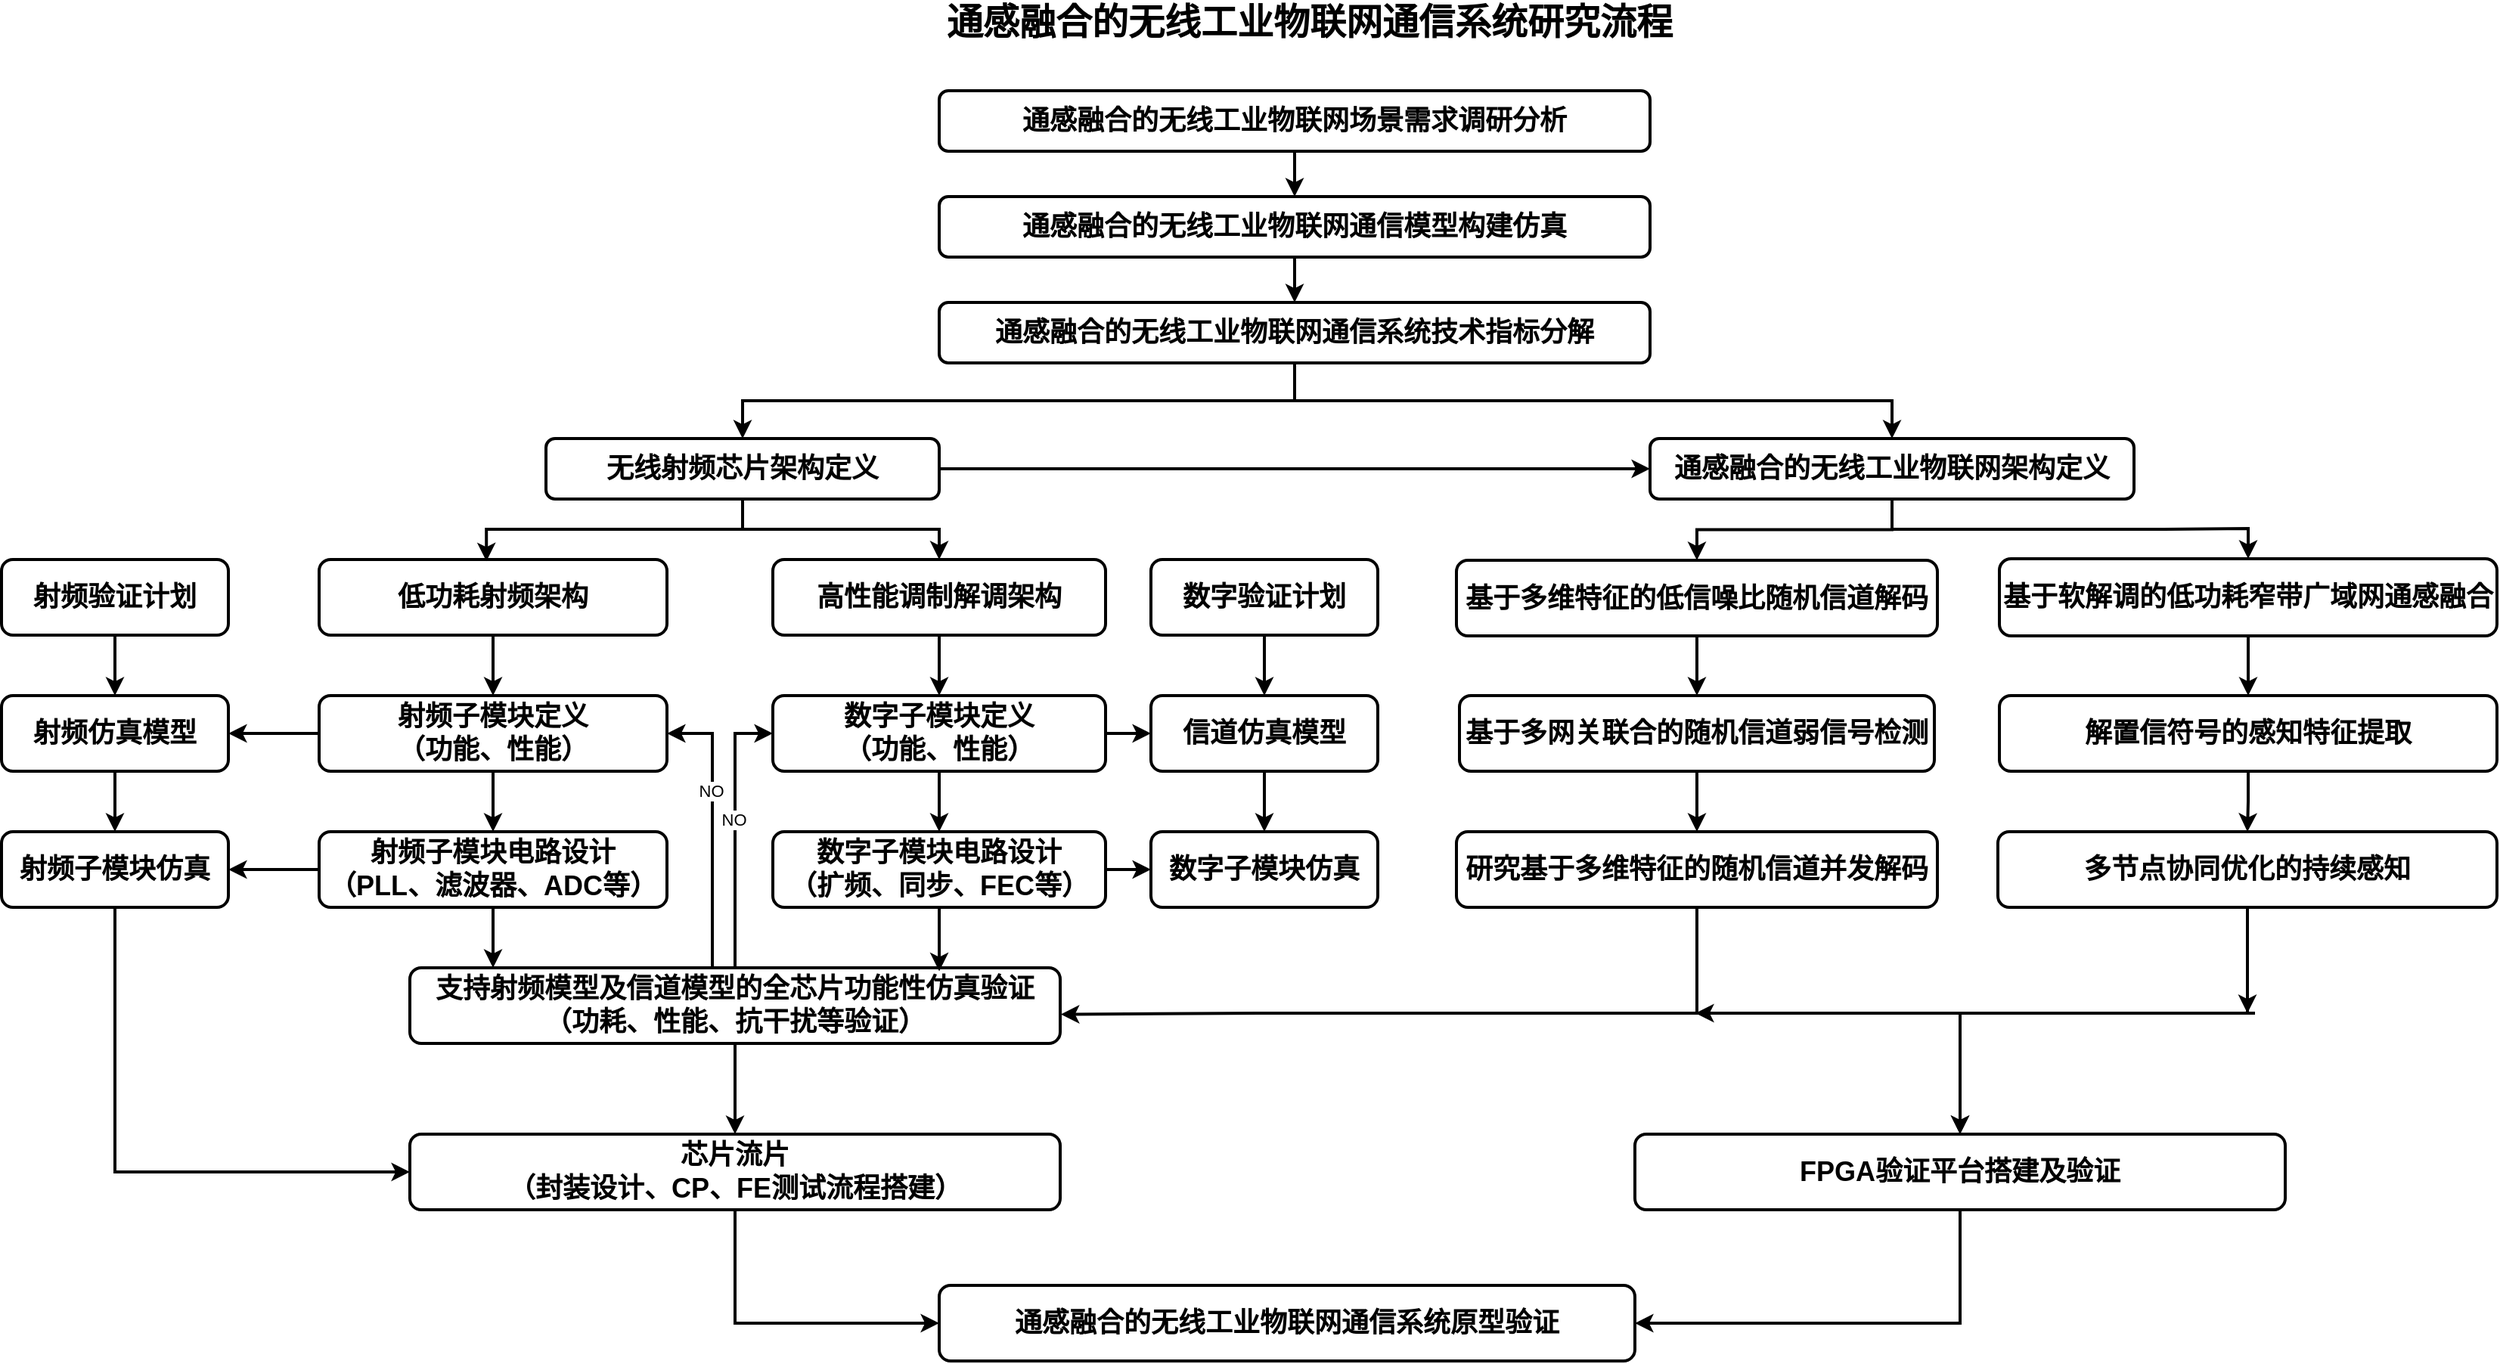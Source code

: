 <mxfile version="22.1.16" type="github">
  <diagram id="C5RBs43oDa-KdzZeNtuy" name="Page-1">
    <mxGraphModel dx="3539" dy="1475" grid="1" gridSize="10" guides="1" tooltips="1" connect="1" arrows="1" fold="1" page="1" pageScale="1" pageWidth="827" pageHeight="1169" math="0" shadow="0">
      <root>
        <mxCell id="WIyWlLk6GJQsqaUBKTNV-0" />
        <mxCell id="WIyWlLk6GJQsqaUBKTNV-1" parent="WIyWlLk6GJQsqaUBKTNV-0" />
        <mxCell id="SFaErarIXhBfq0dMLl3y-4" style="edgeStyle=orthogonalEdgeStyle;rounded=0;orthogonalLoop=1;jettySize=auto;html=1;entryX=0.5;entryY=0;entryDx=0;entryDy=0;strokeWidth=2;" edge="1" parent="WIyWlLk6GJQsqaUBKTNV-1" source="WIyWlLk6GJQsqaUBKTNV-3" target="SFaErarIXhBfq0dMLl3y-3">
          <mxGeometry relative="1" as="geometry" />
        </mxCell>
        <mxCell id="WIyWlLk6GJQsqaUBKTNV-3" value="&lt;b style=&quot;border-color: var(--border-color);&quot;&gt;&lt;font style=&quot;border-color: var(--border-color); font-size: 18px;&quot;&gt;通感融合的无线工业物联网场景需求调研分析&lt;/font&gt;&lt;/b&gt;" style="rounded=1;whiteSpace=wrap;html=1;fontSize=12;glass=0;strokeWidth=2;shadow=0;" parent="WIyWlLk6GJQsqaUBKTNV-1" vertex="1">
          <mxGeometry x="60" y="80" width="470" height="40" as="geometry" />
        </mxCell>
        <mxCell id="SFaErarIXhBfq0dMLl3y-0" value="&lt;b&gt;&lt;font style=&quot;font-size: 24px;&quot;&gt;通感融合的无线工业物联网通信系统研究流程&lt;/font&gt;&lt;/b&gt;" style="text;strokeColor=none;align=center;fillColor=none;html=1;verticalAlign=middle;whiteSpace=wrap;rounded=0;" vertex="1" parent="WIyWlLk6GJQsqaUBKTNV-1">
          <mxGeometry x="60" y="20" width="490" height="30" as="geometry" />
        </mxCell>
        <mxCell id="SFaErarIXhBfq0dMLl3y-6" style="edgeStyle=orthogonalEdgeStyle;rounded=0;orthogonalLoop=1;jettySize=auto;html=1;entryX=0.5;entryY=0;entryDx=0;entryDy=0;strokeWidth=2;" edge="1" parent="WIyWlLk6GJQsqaUBKTNV-1" source="SFaErarIXhBfq0dMLl3y-3" target="SFaErarIXhBfq0dMLl3y-5">
          <mxGeometry relative="1" as="geometry" />
        </mxCell>
        <mxCell id="SFaErarIXhBfq0dMLl3y-3" value="&lt;b style=&quot;border-color: var(--border-color);&quot;&gt;&lt;font style=&quot;border-color: var(--border-color); font-size: 18px;&quot;&gt;通感融合的无线工业物联网通信模型构建仿真&lt;/font&gt;&lt;/b&gt;" style="rounded=1;whiteSpace=wrap;html=1;fontSize=12;glass=0;strokeWidth=2;shadow=0;" vertex="1" parent="WIyWlLk6GJQsqaUBKTNV-1">
          <mxGeometry x="60" y="150" width="470" height="40" as="geometry" />
        </mxCell>
        <mxCell id="SFaErarIXhBfq0dMLl3y-9" style="edgeStyle=orthogonalEdgeStyle;rounded=0;orthogonalLoop=1;jettySize=auto;html=1;entryX=0.5;entryY=0;entryDx=0;entryDy=0;strokeWidth=2;" edge="1" parent="WIyWlLk6GJQsqaUBKTNV-1" source="SFaErarIXhBfq0dMLl3y-5" target="SFaErarIXhBfq0dMLl3y-7">
          <mxGeometry relative="1" as="geometry" />
        </mxCell>
        <mxCell id="SFaErarIXhBfq0dMLl3y-32" style="edgeStyle=orthogonalEdgeStyle;rounded=0;orthogonalLoop=1;jettySize=auto;html=1;strokeWidth=2;" edge="1" parent="WIyWlLk6GJQsqaUBKTNV-1" source="SFaErarIXhBfq0dMLl3y-5" target="SFaErarIXhBfq0dMLl3y-8">
          <mxGeometry relative="1" as="geometry" />
        </mxCell>
        <mxCell id="SFaErarIXhBfq0dMLl3y-5" value="&lt;b style=&quot;border-color: var(--border-color);&quot;&gt;&lt;font style=&quot;border-color: var(--border-color); font-size: 18px;&quot;&gt;通感融合的无线工业物联网通信系统技术指标分解&lt;/font&gt;&lt;/b&gt;" style="rounded=1;whiteSpace=wrap;html=1;fontSize=12;glass=0;strokeWidth=2;shadow=0;" vertex="1" parent="WIyWlLk6GJQsqaUBKTNV-1">
          <mxGeometry x="60" y="220" width="470" height="40" as="geometry" />
        </mxCell>
        <mxCell id="SFaErarIXhBfq0dMLl3y-11" style="edgeStyle=orthogonalEdgeStyle;rounded=0;orthogonalLoop=1;jettySize=auto;html=1;entryX=0;entryY=0.5;entryDx=0;entryDy=0;strokeWidth=2;" edge="1" parent="WIyWlLk6GJQsqaUBKTNV-1" source="SFaErarIXhBfq0dMLl3y-7" target="SFaErarIXhBfq0dMLl3y-8">
          <mxGeometry relative="1" as="geometry" />
        </mxCell>
        <mxCell id="SFaErarIXhBfq0dMLl3y-18" style="edgeStyle=orthogonalEdgeStyle;rounded=0;orthogonalLoop=1;jettySize=auto;html=1;entryX=0.5;entryY=0;entryDx=0;entryDy=0;strokeWidth=2;" edge="1" parent="WIyWlLk6GJQsqaUBKTNV-1" source="SFaErarIXhBfq0dMLl3y-7" target="SFaErarIXhBfq0dMLl3y-13">
          <mxGeometry relative="1" as="geometry" />
        </mxCell>
        <mxCell id="SFaErarIXhBfq0dMLl3y-7" value="&lt;b style=&quot;border-color: var(--border-color);&quot;&gt;&lt;font style=&quot;border-color: var(--border-color); font-size: 18px;&quot;&gt;无线射频芯片架构定义&lt;/font&gt;&lt;/b&gt;" style="rounded=1;whiteSpace=wrap;html=1;fontSize=12;glass=0;strokeWidth=2;shadow=0;" vertex="1" parent="WIyWlLk6GJQsqaUBKTNV-1">
          <mxGeometry x="-200" y="310" width="260" height="40" as="geometry" />
        </mxCell>
        <mxCell id="SFaErarIXhBfq0dMLl3y-64" style="edgeStyle=orthogonalEdgeStyle;rounded=0;orthogonalLoop=1;jettySize=auto;html=1;entryX=0.5;entryY=0;entryDx=0;entryDy=0;strokeWidth=2;" edge="1" parent="WIyWlLk6GJQsqaUBKTNV-1" source="SFaErarIXhBfq0dMLl3y-8" target="SFaErarIXhBfq0dMLl3y-58">
          <mxGeometry relative="1" as="geometry" />
        </mxCell>
        <mxCell id="SFaErarIXhBfq0dMLl3y-8" value="&lt;b style=&quot;border-color: var(--border-color);&quot;&gt;&lt;font style=&quot;border-color: var(--border-color); font-size: 18px;&quot;&gt;通感融合的无线工业物联网架构定义&lt;/font&gt;&lt;/b&gt;" style="rounded=1;whiteSpace=wrap;html=1;fontSize=12;glass=0;strokeWidth=2;shadow=0;" vertex="1" parent="WIyWlLk6GJQsqaUBKTNV-1">
          <mxGeometry x="530" y="310" width="320" height="40" as="geometry" />
        </mxCell>
        <mxCell id="SFaErarIXhBfq0dMLl3y-19" style="edgeStyle=orthogonalEdgeStyle;rounded=0;orthogonalLoop=1;jettySize=auto;html=1;entryX=0.5;entryY=0;entryDx=0;entryDy=0;strokeWidth=2;" edge="1" parent="WIyWlLk6GJQsqaUBKTNV-1" source="SFaErarIXhBfq0dMLl3y-12" target="SFaErarIXhBfq0dMLl3y-14">
          <mxGeometry relative="1" as="geometry" />
        </mxCell>
        <mxCell id="SFaErarIXhBfq0dMLl3y-12" value="&lt;b style=&quot;border-color: var(--border-color);&quot;&gt;&lt;font style=&quot;border-color: var(--border-color); font-size: 18px;&quot;&gt;低功耗射频架构&lt;/font&gt;&lt;/b&gt;" style="rounded=1;whiteSpace=wrap;html=1;fontSize=12;glass=0;strokeWidth=2;shadow=0;" vertex="1" parent="WIyWlLk6GJQsqaUBKTNV-1">
          <mxGeometry x="-350" y="390" width="230" height="50" as="geometry" />
        </mxCell>
        <mxCell id="SFaErarIXhBfq0dMLl3y-48" style="edgeStyle=orthogonalEdgeStyle;rounded=0;orthogonalLoop=1;jettySize=auto;html=1;strokeWidth=2;" edge="1" parent="WIyWlLk6GJQsqaUBKTNV-1" source="SFaErarIXhBfq0dMLl3y-13" target="SFaErarIXhBfq0dMLl3y-21">
          <mxGeometry relative="1" as="geometry" />
        </mxCell>
        <mxCell id="SFaErarIXhBfq0dMLl3y-13" value="&lt;b style=&quot;border-color: var(--border-color);&quot;&gt;&lt;font style=&quot;border-color: var(--border-color); font-size: 18px;&quot;&gt;高性能调制解调架构&lt;/font&gt;&lt;/b&gt;" style="rounded=1;whiteSpace=wrap;html=1;fontSize=12;glass=0;strokeWidth=2;shadow=0;" vertex="1" parent="WIyWlLk6GJQsqaUBKTNV-1">
          <mxGeometry x="-50" y="390" width="220" height="50" as="geometry" />
        </mxCell>
        <mxCell id="SFaErarIXhBfq0dMLl3y-20" style="edgeStyle=orthogonalEdgeStyle;rounded=0;orthogonalLoop=1;jettySize=auto;html=1;entryX=0.5;entryY=0;entryDx=0;entryDy=0;strokeWidth=2;" edge="1" parent="WIyWlLk6GJQsqaUBKTNV-1" source="SFaErarIXhBfq0dMLl3y-14" target="SFaErarIXhBfq0dMLl3y-15">
          <mxGeometry relative="1" as="geometry" />
        </mxCell>
        <mxCell id="SFaErarIXhBfq0dMLl3y-36" style="edgeStyle=orthogonalEdgeStyle;rounded=0;orthogonalLoop=1;jettySize=auto;html=1;exitX=0;exitY=0.5;exitDx=0;exitDy=0;entryX=1;entryY=0.5;entryDx=0;entryDy=0;strokeWidth=2;" edge="1" parent="WIyWlLk6GJQsqaUBKTNV-1" source="SFaErarIXhBfq0dMLl3y-14" target="SFaErarIXhBfq0dMLl3y-27">
          <mxGeometry relative="1" as="geometry" />
        </mxCell>
        <mxCell id="SFaErarIXhBfq0dMLl3y-14" value="&lt;b style=&quot;border-color: var(--border-color);&quot;&gt;&lt;font style=&quot;border-color: var(--border-color); font-size: 18px;&quot;&gt;射频子模块定义&lt;br&gt;（功能、性能）&lt;br&gt;&lt;/font&gt;&lt;/b&gt;" style="rounded=1;whiteSpace=wrap;html=1;fontSize=12;glass=0;strokeWidth=2;shadow=0;" vertex="1" parent="WIyWlLk6GJQsqaUBKTNV-1">
          <mxGeometry x="-350" y="480" width="230" height="50" as="geometry" />
        </mxCell>
        <mxCell id="SFaErarIXhBfq0dMLl3y-37" style="edgeStyle=orthogonalEdgeStyle;rounded=0;orthogonalLoop=1;jettySize=auto;html=1;exitX=0;exitY=0.5;exitDx=0;exitDy=0;strokeWidth=2;" edge="1" parent="WIyWlLk6GJQsqaUBKTNV-1" source="SFaErarIXhBfq0dMLl3y-15" target="SFaErarIXhBfq0dMLl3y-26">
          <mxGeometry relative="1" as="geometry" />
        </mxCell>
        <mxCell id="SFaErarIXhBfq0dMLl3y-38" style="edgeStyle=orthogonalEdgeStyle;rounded=0;orthogonalLoop=1;jettySize=auto;html=1;strokeWidth=2;" edge="1" parent="WIyWlLk6GJQsqaUBKTNV-1" source="SFaErarIXhBfq0dMLl3y-15" target="SFaErarIXhBfq0dMLl3y-23">
          <mxGeometry relative="1" as="geometry">
            <Array as="points">
              <mxPoint x="-235" y="660" />
              <mxPoint x="-235" y="660" />
            </Array>
          </mxGeometry>
        </mxCell>
        <mxCell id="SFaErarIXhBfq0dMLl3y-15" value="&lt;b style=&quot;border-color: var(--border-color);&quot;&gt;&lt;font style=&quot;border-color: var(--border-color); font-size: 18px;&quot;&gt;射频子模块电路设计&lt;br&gt;（PLL、滤波器、ADC等）&lt;br&gt;&lt;/font&gt;&lt;/b&gt;" style="rounded=1;whiteSpace=wrap;html=1;fontSize=12;glass=0;strokeWidth=2;shadow=0;" vertex="1" parent="WIyWlLk6GJQsqaUBKTNV-1">
          <mxGeometry x="-350" y="570" width="230" height="50" as="geometry" />
        </mxCell>
        <mxCell id="SFaErarIXhBfq0dMLl3y-17" style="edgeStyle=orthogonalEdgeStyle;rounded=0;orthogonalLoop=1;jettySize=auto;html=1;entryX=0.481;entryY=0.023;entryDx=0;entryDy=0;entryPerimeter=0;strokeWidth=2;" edge="1" parent="WIyWlLk6GJQsqaUBKTNV-1" source="SFaErarIXhBfq0dMLl3y-7" target="SFaErarIXhBfq0dMLl3y-12">
          <mxGeometry relative="1" as="geometry" />
        </mxCell>
        <mxCell id="SFaErarIXhBfq0dMLl3y-54" style="edgeStyle=orthogonalEdgeStyle;rounded=0;orthogonalLoop=1;jettySize=auto;html=1;exitX=1;exitY=0.5;exitDx=0;exitDy=0;entryX=0;entryY=0.5;entryDx=0;entryDy=0;strokeWidth=2;" edge="1" parent="WIyWlLk6GJQsqaUBKTNV-1" source="SFaErarIXhBfq0dMLl3y-21" target="SFaErarIXhBfq0dMLl3y-30">
          <mxGeometry relative="1" as="geometry" />
        </mxCell>
        <mxCell id="SFaErarIXhBfq0dMLl3y-21" value="&lt;b style=&quot;border-color: var(--border-color);&quot;&gt;&lt;font style=&quot;border-color: var(--border-color); font-size: 18px;&quot;&gt;数字子模块定义&lt;br style=&quot;border-color: var(--border-color);&quot;&gt;（功能、性能）&lt;/font&gt;&lt;/b&gt;" style="rounded=1;whiteSpace=wrap;html=1;fontSize=12;glass=0;strokeWidth=2;shadow=0;" vertex="1" parent="WIyWlLk6GJQsqaUBKTNV-1">
          <mxGeometry x="-50" y="480" width="220" height="50" as="geometry" />
        </mxCell>
        <mxCell id="SFaErarIXhBfq0dMLl3y-55" style="edgeStyle=orthogonalEdgeStyle;rounded=0;orthogonalLoop=1;jettySize=auto;html=1;exitX=1;exitY=0.5;exitDx=0;exitDy=0;entryX=0;entryY=0.5;entryDx=0;entryDy=0;strokeWidth=2;" edge="1" parent="WIyWlLk6GJQsqaUBKTNV-1" source="SFaErarIXhBfq0dMLl3y-22" target="SFaErarIXhBfq0dMLl3y-29">
          <mxGeometry relative="1" as="geometry" />
        </mxCell>
        <mxCell id="SFaErarIXhBfq0dMLl3y-22" value="&lt;b style=&quot;border-color: var(--border-color);&quot;&gt;&lt;font style=&quot;border-color: var(--border-color); font-size: 18px;&quot;&gt;数字子模块电路设计&lt;br&gt;（扩频、同步、FEC等）&lt;br&gt;&lt;/font&gt;&lt;/b&gt;" style="rounded=1;whiteSpace=wrap;html=1;fontSize=12;glass=0;strokeWidth=2;shadow=0;" vertex="1" parent="WIyWlLk6GJQsqaUBKTNV-1">
          <mxGeometry x="-50" y="570" width="220" height="50" as="geometry" />
        </mxCell>
        <mxCell id="SFaErarIXhBfq0dMLl3y-40" style="edgeStyle=orthogonalEdgeStyle;rounded=0;orthogonalLoop=1;jettySize=auto;html=1;entryX=1;entryY=0.5;entryDx=0;entryDy=0;strokeWidth=2;" edge="1" parent="WIyWlLk6GJQsqaUBKTNV-1" source="SFaErarIXhBfq0dMLl3y-23" target="SFaErarIXhBfq0dMLl3y-14">
          <mxGeometry relative="1" as="geometry">
            <Array as="points">
              <mxPoint x="-90" y="505" />
            </Array>
          </mxGeometry>
        </mxCell>
        <mxCell id="SFaErarIXhBfq0dMLl3y-44" value="NO" style="edgeLabel;html=1;align=center;verticalAlign=middle;resizable=0;points=[];" vertex="1" connectable="0" parent="SFaErarIXhBfq0dMLl3y-40">
          <mxGeometry x="0.267" y="1" relative="1" as="geometry">
            <mxPoint as="offset" />
          </mxGeometry>
        </mxCell>
        <mxCell id="SFaErarIXhBfq0dMLl3y-43" style="edgeStyle=orthogonalEdgeStyle;rounded=0;orthogonalLoop=1;jettySize=auto;html=1;entryX=0;entryY=0.5;entryDx=0;entryDy=0;strokeWidth=2;" edge="1" parent="WIyWlLk6GJQsqaUBKTNV-1" source="SFaErarIXhBfq0dMLl3y-23" target="SFaErarIXhBfq0dMLl3y-21">
          <mxGeometry relative="1" as="geometry" />
        </mxCell>
        <mxCell id="SFaErarIXhBfq0dMLl3y-45" value="NO" style="edgeLabel;html=1;align=center;verticalAlign=middle;resizable=0;points=[];" vertex="1" connectable="0" parent="SFaErarIXhBfq0dMLl3y-43">
          <mxGeometry x="0.092" y="1" relative="1" as="geometry">
            <mxPoint as="offset" />
          </mxGeometry>
        </mxCell>
        <mxCell id="SFaErarIXhBfq0dMLl3y-46" style="edgeStyle=orthogonalEdgeStyle;rounded=0;orthogonalLoop=1;jettySize=auto;html=1;entryX=0.5;entryY=0;entryDx=0;entryDy=0;strokeWidth=2;" edge="1" parent="WIyWlLk6GJQsqaUBKTNV-1" source="SFaErarIXhBfq0dMLl3y-23" target="SFaErarIXhBfq0dMLl3y-24">
          <mxGeometry relative="1" as="geometry" />
        </mxCell>
        <mxCell id="SFaErarIXhBfq0dMLl3y-23" value="&lt;b style=&quot;border-color: var(--border-color);&quot;&gt;&lt;font style=&quot;border-color: var(--border-color); font-size: 18px;&quot;&gt;支持射频模型及信道模型的全芯片功能性仿真验证&lt;br&gt;（功耗、性能、抗干扰等验证）&lt;br&gt;&lt;/font&gt;&lt;/b&gt;" style="rounded=1;whiteSpace=wrap;html=1;fontSize=12;glass=0;strokeWidth=2;shadow=0;" vertex="1" parent="WIyWlLk6GJQsqaUBKTNV-1">
          <mxGeometry x="-290" y="660" width="430" height="50" as="geometry" />
        </mxCell>
        <mxCell id="SFaErarIXhBfq0dMLl3y-47" style="edgeStyle=orthogonalEdgeStyle;rounded=0;orthogonalLoop=1;jettySize=auto;html=1;exitX=0.5;exitY=1;exitDx=0;exitDy=0;entryX=0;entryY=0.5;entryDx=0;entryDy=0;strokeWidth=2;" edge="1" parent="WIyWlLk6GJQsqaUBKTNV-1" source="SFaErarIXhBfq0dMLl3y-24" target="SFaErarIXhBfq0dMLl3y-25">
          <mxGeometry relative="1" as="geometry" />
        </mxCell>
        <mxCell id="SFaErarIXhBfq0dMLl3y-24" value="&lt;b style=&quot;border-color: var(--border-color);&quot;&gt;&lt;font style=&quot;border-color: var(--border-color); font-size: 18px;&quot;&gt;芯片流片&lt;br&gt;（封装设计、CP、FE测试流程搭建）&lt;br&gt;&lt;/font&gt;&lt;/b&gt;" style="rounded=1;whiteSpace=wrap;html=1;fontSize=12;glass=0;strokeWidth=2;shadow=0;" vertex="1" parent="WIyWlLk6GJQsqaUBKTNV-1">
          <mxGeometry x="-290" y="770" width="430" height="50" as="geometry" />
        </mxCell>
        <mxCell id="SFaErarIXhBfq0dMLl3y-25" value="&lt;b style=&quot;border-color: var(--border-color);&quot;&gt;&lt;font style=&quot;border-color: var(--border-color); font-size: 18px;&quot;&gt;&lt;b style=&quot;border-color: var(--border-color); font-size: 12px;&quot;&gt;&lt;font style=&quot;border-color: var(--border-color); font-size: 18px;&quot;&gt;通感融合的无线工业物联网通信系统原型验证&lt;/font&gt;&lt;/b&gt;&lt;br&gt;&lt;/font&gt;&lt;/b&gt;" style="rounded=1;whiteSpace=wrap;html=1;fontSize=12;glass=0;strokeWidth=2;shadow=0;" vertex="1" parent="WIyWlLk6GJQsqaUBKTNV-1">
          <mxGeometry x="60" y="870" width="460" height="50" as="geometry" />
        </mxCell>
        <mxCell id="SFaErarIXhBfq0dMLl3y-35" style="edgeStyle=orthogonalEdgeStyle;rounded=0;orthogonalLoop=1;jettySize=auto;html=1;exitX=0.5;exitY=1;exitDx=0;exitDy=0;entryX=0;entryY=0.5;entryDx=0;entryDy=0;strokeWidth=2;" edge="1" parent="WIyWlLk6GJQsqaUBKTNV-1" source="SFaErarIXhBfq0dMLl3y-26" target="SFaErarIXhBfq0dMLl3y-24">
          <mxGeometry relative="1" as="geometry" />
        </mxCell>
        <mxCell id="SFaErarIXhBfq0dMLl3y-26" value="&lt;b style=&quot;border-color: var(--border-color);&quot;&gt;&lt;font style=&quot;border-color: var(--border-color); font-size: 18px;&quot;&gt;射频子模块仿真&lt;br&gt;&lt;/font&gt;&lt;/b&gt;" style="rounded=1;whiteSpace=wrap;html=1;fontSize=12;glass=0;strokeWidth=2;shadow=0;" vertex="1" parent="WIyWlLk6GJQsqaUBKTNV-1">
          <mxGeometry x="-560" y="570" width="150" height="50" as="geometry" />
        </mxCell>
        <mxCell id="SFaErarIXhBfq0dMLl3y-34" style="edgeStyle=orthogonalEdgeStyle;rounded=0;orthogonalLoop=1;jettySize=auto;html=1;exitX=0.5;exitY=1;exitDx=0;exitDy=0;strokeWidth=2;" edge="1" parent="WIyWlLk6GJQsqaUBKTNV-1" source="SFaErarIXhBfq0dMLl3y-27" target="SFaErarIXhBfq0dMLl3y-26">
          <mxGeometry relative="1" as="geometry" />
        </mxCell>
        <mxCell id="SFaErarIXhBfq0dMLl3y-27" value="&lt;b style=&quot;border-color: var(--border-color);&quot;&gt;&lt;font style=&quot;border-color: var(--border-color); font-size: 18px;&quot;&gt;射频仿真模型&lt;br&gt;&lt;/font&gt;&lt;/b&gt;" style="rounded=1;whiteSpace=wrap;html=1;fontSize=12;glass=0;strokeWidth=2;shadow=0;" vertex="1" parent="WIyWlLk6GJQsqaUBKTNV-1">
          <mxGeometry x="-560" y="480" width="150" height="50" as="geometry" />
        </mxCell>
        <mxCell id="SFaErarIXhBfq0dMLl3y-33" style="edgeStyle=orthogonalEdgeStyle;rounded=0;orthogonalLoop=1;jettySize=auto;html=1;strokeWidth=2;" edge="1" parent="WIyWlLk6GJQsqaUBKTNV-1" source="SFaErarIXhBfq0dMLl3y-28" target="SFaErarIXhBfq0dMLl3y-27">
          <mxGeometry relative="1" as="geometry" />
        </mxCell>
        <mxCell id="SFaErarIXhBfq0dMLl3y-28" value="&lt;b style=&quot;border-color: var(--border-color);&quot;&gt;&lt;font style=&quot;border-color: var(--border-color); font-size: 18px;&quot;&gt;射频验证计划&lt;br&gt;&lt;/font&gt;&lt;/b&gt;" style="rounded=1;whiteSpace=wrap;html=1;fontSize=12;glass=0;strokeWidth=2;shadow=0;" vertex="1" parent="WIyWlLk6GJQsqaUBKTNV-1">
          <mxGeometry x="-560" y="390" width="150" height="50" as="geometry" />
        </mxCell>
        <mxCell id="SFaErarIXhBfq0dMLl3y-29" value="&lt;b style=&quot;border-color: var(--border-color);&quot;&gt;&lt;font style=&quot;border-color: var(--border-color); font-size: 18px;&quot;&gt;数字子模块仿真&lt;br&gt;&lt;/font&gt;&lt;/b&gt;" style="rounded=1;whiteSpace=wrap;html=1;fontSize=12;glass=0;strokeWidth=2;shadow=0;" vertex="1" parent="WIyWlLk6GJQsqaUBKTNV-1">
          <mxGeometry x="200" y="570" width="150" height="50" as="geometry" />
        </mxCell>
        <mxCell id="SFaErarIXhBfq0dMLl3y-53" style="edgeStyle=orthogonalEdgeStyle;rounded=0;orthogonalLoop=1;jettySize=auto;html=1;entryX=0.5;entryY=0;entryDx=0;entryDy=0;strokeWidth=2;" edge="1" parent="WIyWlLk6GJQsqaUBKTNV-1" source="SFaErarIXhBfq0dMLl3y-30" target="SFaErarIXhBfq0dMLl3y-29">
          <mxGeometry relative="1" as="geometry" />
        </mxCell>
        <mxCell id="SFaErarIXhBfq0dMLl3y-30" value="&lt;b style=&quot;border-color: var(--border-color);&quot;&gt;&lt;font style=&quot;border-color: var(--border-color); font-size: 18px;&quot;&gt;信道仿真模型&lt;br&gt;&lt;/font&gt;&lt;/b&gt;" style="rounded=1;whiteSpace=wrap;html=1;fontSize=12;glass=0;strokeWidth=2;shadow=0;" vertex="1" parent="WIyWlLk6GJQsqaUBKTNV-1">
          <mxGeometry x="200" y="480" width="150" height="50" as="geometry" />
        </mxCell>
        <mxCell id="SFaErarIXhBfq0dMLl3y-52" style="edgeStyle=orthogonalEdgeStyle;rounded=0;orthogonalLoop=1;jettySize=auto;html=1;entryX=0.5;entryY=0;entryDx=0;entryDy=0;strokeWidth=2;" edge="1" parent="WIyWlLk6GJQsqaUBKTNV-1" source="SFaErarIXhBfq0dMLl3y-31" target="SFaErarIXhBfq0dMLl3y-30">
          <mxGeometry relative="1" as="geometry" />
        </mxCell>
        <mxCell id="SFaErarIXhBfq0dMLl3y-31" value="&lt;b style=&quot;border-color: var(--border-color);&quot;&gt;&lt;font style=&quot;border-color: var(--border-color); font-size: 18px;&quot;&gt;数字验证计划&lt;br&gt;&lt;/font&gt;&lt;/b&gt;" style="rounded=1;whiteSpace=wrap;html=1;fontSize=12;glass=0;strokeWidth=2;shadow=0;" vertex="1" parent="WIyWlLk6GJQsqaUBKTNV-1">
          <mxGeometry x="200" y="390" width="150" height="50" as="geometry" />
        </mxCell>
        <mxCell id="SFaErarIXhBfq0dMLl3y-49" style="edgeStyle=orthogonalEdgeStyle;rounded=0;orthogonalLoop=1;jettySize=auto;html=1;entryX=0.5;entryY=0;entryDx=0;entryDy=0;strokeWidth=2;" edge="1" parent="WIyWlLk6GJQsqaUBKTNV-1" source="SFaErarIXhBfq0dMLl3y-21" target="SFaErarIXhBfq0dMLl3y-22">
          <mxGeometry relative="1" as="geometry" />
        </mxCell>
        <mxCell id="SFaErarIXhBfq0dMLl3y-51" style="edgeStyle=orthogonalEdgeStyle;rounded=0;orthogonalLoop=1;jettySize=auto;html=1;entryX=0.814;entryY=0.045;entryDx=0;entryDy=0;entryPerimeter=0;strokeWidth=2;" edge="1" parent="WIyWlLk6GJQsqaUBKTNV-1" source="SFaErarIXhBfq0dMLl3y-22" target="SFaErarIXhBfq0dMLl3y-23">
          <mxGeometry relative="1" as="geometry" />
        </mxCell>
        <mxCell id="SFaErarIXhBfq0dMLl3y-66" style="edgeStyle=orthogonalEdgeStyle;rounded=0;orthogonalLoop=1;jettySize=auto;html=1;entryX=0.5;entryY=0;entryDx=0;entryDy=0;strokeWidth=2;" edge="1" parent="WIyWlLk6GJQsqaUBKTNV-1" source="SFaErarIXhBfq0dMLl3y-57" target="SFaErarIXhBfq0dMLl3y-59">
          <mxGeometry relative="1" as="geometry" />
        </mxCell>
        <mxCell id="SFaErarIXhBfq0dMLl3y-57" value="基于多维特征的低信噪比随机信道解码" style="rounded=1;whiteSpace=wrap;html=1;fontSize=18;glass=0;strokeWidth=2;shadow=0;fontStyle=1" vertex="1" parent="WIyWlLk6GJQsqaUBKTNV-1">
          <mxGeometry x="402" y="390.5" width="318" height="50" as="geometry" />
        </mxCell>
        <mxCell id="SFaErarIXhBfq0dMLl3y-67" style="edgeStyle=orthogonalEdgeStyle;rounded=0;orthogonalLoop=1;jettySize=auto;html=1;entryX=0.5;entryY=0;entryDx=0;entryDy=0;strokeWidth=2;" edge="1" parent="WIyWlLk6GJQsqaUBKTNV-1" source="SFaErarIXhBfq0dMLl3y-58" target="SFaErarIXhBfq0dMLl3y-61">
          <mxGeometry relative="1" as="geometry" />
        </mxCell>
        <mxCell id="SFaErarIXhBfq0dMLl3y-58" value="基于软解调的低功耗窄带广域网通感融合" style="rounded=1;whiteSpace=wrap;html=1;fontSize=18;glass=0;strokeWidth=2;shadow=0;fontStyle=1" vertex="1" parent="WIyWlLk6GJQsqaUBKTNV-1">
          <mxGeometry x="761" y="389.5" width="329" height="51" as="geometry" />
        </mxCell>
        <mxCell id="SFaErarIXhBfq0dMLl3y-69" style="edgeStyle=orthogonalEdgeStyle;rounded=0;orthogonalLoop=1;jettySize=auto;html=1;entryX=0.5;entryY=0;entryDx=0;entryDy=0;strokeWidth=2;" edge="1" parent="WIyWlLk6GJQsqaUBKTNV-1" source="SFaErarIXhBfq0dMLl3y-59" target="SFaErarIXhBfq0dMLl3y-60">
          <mxGeometry relative="1" as="geometry" />
        </mxCell>
        <mxCell id="SFaErarIXhBfq0dMLl3y-59" value="基于多网关联合的随机信道弱信号检测" style="rounded=1;whiteSpace=wrap;html=1;fontSize=18;glass=0;strokeWidth=2;shadow=0;fontStyle=1" vertex="1" parent="WIyWlLk6GJQsqaUBKTNV-1">
          <mxGeometry x="404" y="480" width="314" height="50" as="geometry" />
        </mxCell>
        <mxCell id="SFaErarIXhBfq0dMLl3y-78" style="edgeStyle=orthogonalEdgeStyle;rounded=0;orthogonalLoop=1;jettySize=auto;html=1;entryX=0.5;entryY=0;entryDx=0;entryDy=0;strokeWidth=2;" edge="1" parent="WIyWlLk6GJQsqaUBKTNV-1" source="SFaErarIXhBfq0dMLl3y-60" target="SFaErarIXhBfq0dMLl3y-77">
          <mxGeometry relative="1" as="geometry">
            <Array as="points">
              <mxPoint x="561" y="690" />
              <mxPoint x="735" y="690" />
            </Array>
          </mxGeometry>
        </mxCell>
        <mxCell id="SFaErarIXhBfq0dMLl3y-60" value="研究基于多维特征的随机信道并发解码" style="rounded=1;whiteSpace=wrap;html=1;fontSize=18;glass=0;strokeWidth=2;shadow=0;fontStyle=1" vertex="1" parent="WIyWlLk6GJQsqaUBKTNV-1">
          <mxGeometry x="402" y="570" width="318" height="50" as="geometry" />
        </mxCell>
        <mxCell id="SFaErarIXhBfq0dMLl3y-68" style="edgeStyle=orthogonalEdgeStyle;rounded=0;orthogonalLoop=1;jettySize=auto;html=1;entryX=0.5;entryY=0;entryDx=0;entryDy=0;strokeWidth=2;" edge="1" parent="WIyWlLk6GJQsqaUBKTNV-1" source="SFaErarIXhBfq0dMLl3y-61" target="SFaErarIXhBfq0dMLl3y-62">
          <mxGeometry relative="1" as="geometry" />
        </mxCell>
        <mxCell id="SFaErarIXhBfq0dMLl3y-61" value="解置信符号的感知特征提取" style="rounded=1;whiteSpace=wrap;html=1;fontSize=18;glass=0;strokeWidth=2;shadow=0;fontStyle=1" vertex="1" parent="WIyWlLk6GJQsqaUBKTNV-1">
          <mxGeometry x="761" y="480" width="329" height="50" as="geometry" />
        </mxCell>
        <mxCell id="SFaErarIXhBfq0dMLl3y-75" style="edgeStyle=orthogonalEdgeStyle;rounded=0;orthogonalLoop=1;jettySize=auto;html=1;strokeWidth=2;" edge="1" parent="WIyWlLk6GJQsqaUBKTNV-1">
          <mxGeometry relative="1" as="geometry">
            <mxPoint x="560" y="690" as="targetPoint" />
            <mxPoint x="930" y="690" as="sourcePoint" />
          </mxGeometry>
        </mxCell>
        <mxCell id="SFaErarIXhBfq0dMLl3y-76" style="edgeStyle=orthogonalEdgeStyle;rounded=0;orthogonalLoop=1;jettySize=auto;html=1;strokeWidth=2;" edge="1" parent="WIyWlLk6GJQsqaUBKTNV-1" source="SFaErarIXhBfq0dMLl3y-62">
          <mxGeometry relative="1" as="geometry">
            <mxPoint x="925" y="690" as="targetPoint" />
          </mxGeometry>
        </mxCell>
        <mxCell id="SFaErarIXhBfq0dMLl3y-79" style="edgeStyle=orthogonalEdgeStyle;rounded=0;orthogonalLoop=1;jettySize=auto;html=1;entryX=0.5;entryY=0;entryDx=0;entryDy=0;strokeWidth=2;" edge="1" parent="WIyWlLk6GJQsqaUBKTNV-1" source="SFaErarIXhBfq0dMLl3y-62" target="SFaErarIXhBfq0dMLl3y-77">
          <mxGeometry relative="1" as="geometry">
            <Array as="points">
              <mxPoint x="925" y="690" />
              <mxPoint x="735" y="690" />
            </Array>
          </mxGeometry>
        </mxCell>
        <mxCell id="SFaErarIXhBfq0dMLl3y-62" value="多节点协同优化的持续感知" style="rounded=1;whiteSpace=wrap;html=1;fontSize=18;glass=0;strokeWidth=2;shadow=0;fontStyle=1" vertex="1" parent="WIyWlLk6GJQsqaUBKTNV-1">
          <mxGeometry x="760" y="570" width="330" height="50" as="geometry" />
        </mxCell>
        <mxCell id="SFaErarIXhBfq0dMLl3y-63" style="edgeStyle=orthogonalEdgeStyle;rounded=0;orthogonalLoop=1;jettySize=auto;html=1;entryX=0.5;entryY=0;entryDx=0;entryDy=0;strokeWidth=2;" edge="1" parent="WIyWlLk6GJQsqaUBKTNV-1" source="SFaErarIXhBfq0dMLl3y-8" target="SFaErarIXhBfq0dMLl3y-57">
          <mxGeometry relative="1" as="geometry" />
        </mxCell>
        <mxCell id="SFaErarIXhBfq0dMLl3y-70" style="edgeStyle=orthogonalEdgeStyle;rounded=0;orthogonalLoop=1;jettySize=auto;html=1;entryX=1.001;entryY=0.616;entryDx=0;entryDy=0;entryPerimeter=0;strokeWidth=2;" edge="1" parent="WIyWlLk6GJQsqaUBKTNV-1" source="SFaErarIXhBfq0dMLl3y-60" target="SFaErarIXhBfq0dMLl3y-23">
          <mxGeometry relative="1" as="geometry">
            <Array as="points">
              <mxPoint x="561" y="690" />
              <mxPoint x="271" y="690" />
            </Array>
          </mxGeometry>
        </mxCell>
        <mxCell id="SFaErarIXhBfq0dMLl3y-80" style="edgeStyle=orthogonalEdgeStyle;rounded=0;orthogonalLoop=1;jettySize=auto;html=1;entryX=1;entryY=0.5;entryDx=0;entryDy=0;strokeWidth=2;" edge="1" parent="WIyWlLk6GJQsqaUBKTNV-1" source="SFaErarIXhBfq0dMLl3y-77" target="SFaErarIXhBfq0dMLl3y-25">
          <mxGeometry relative="1" as="geometry" />
        </mxCell>
        <mxCell id="SFaErarIXhBfq0dMLl3y-77" value="&lt;b style=&quot;border-color: var(--border-color);&quot;&gt;&lt;font style=&quot;border-color: var(--border-color); font-size: 18px;&quot;&gt;FPGA验证平台搭建及验证&lt;br&gt;&lt;/font&gt;&lt;/b&gt;" style="rounded=1;whiteSpace=wrap;html=1;fontSize=12;glass=0;strokeWidth=2;shadow=0;" vertex="1" parent="WIyWlLk6GJQsqaUBKTNV-1">
          <mxGeometry x="520" y="770" width="430" height="50" as="geometry" />
        </mxCell>
      </root>
    </mxGraphModel>
  </diagram>
</mxfile>
